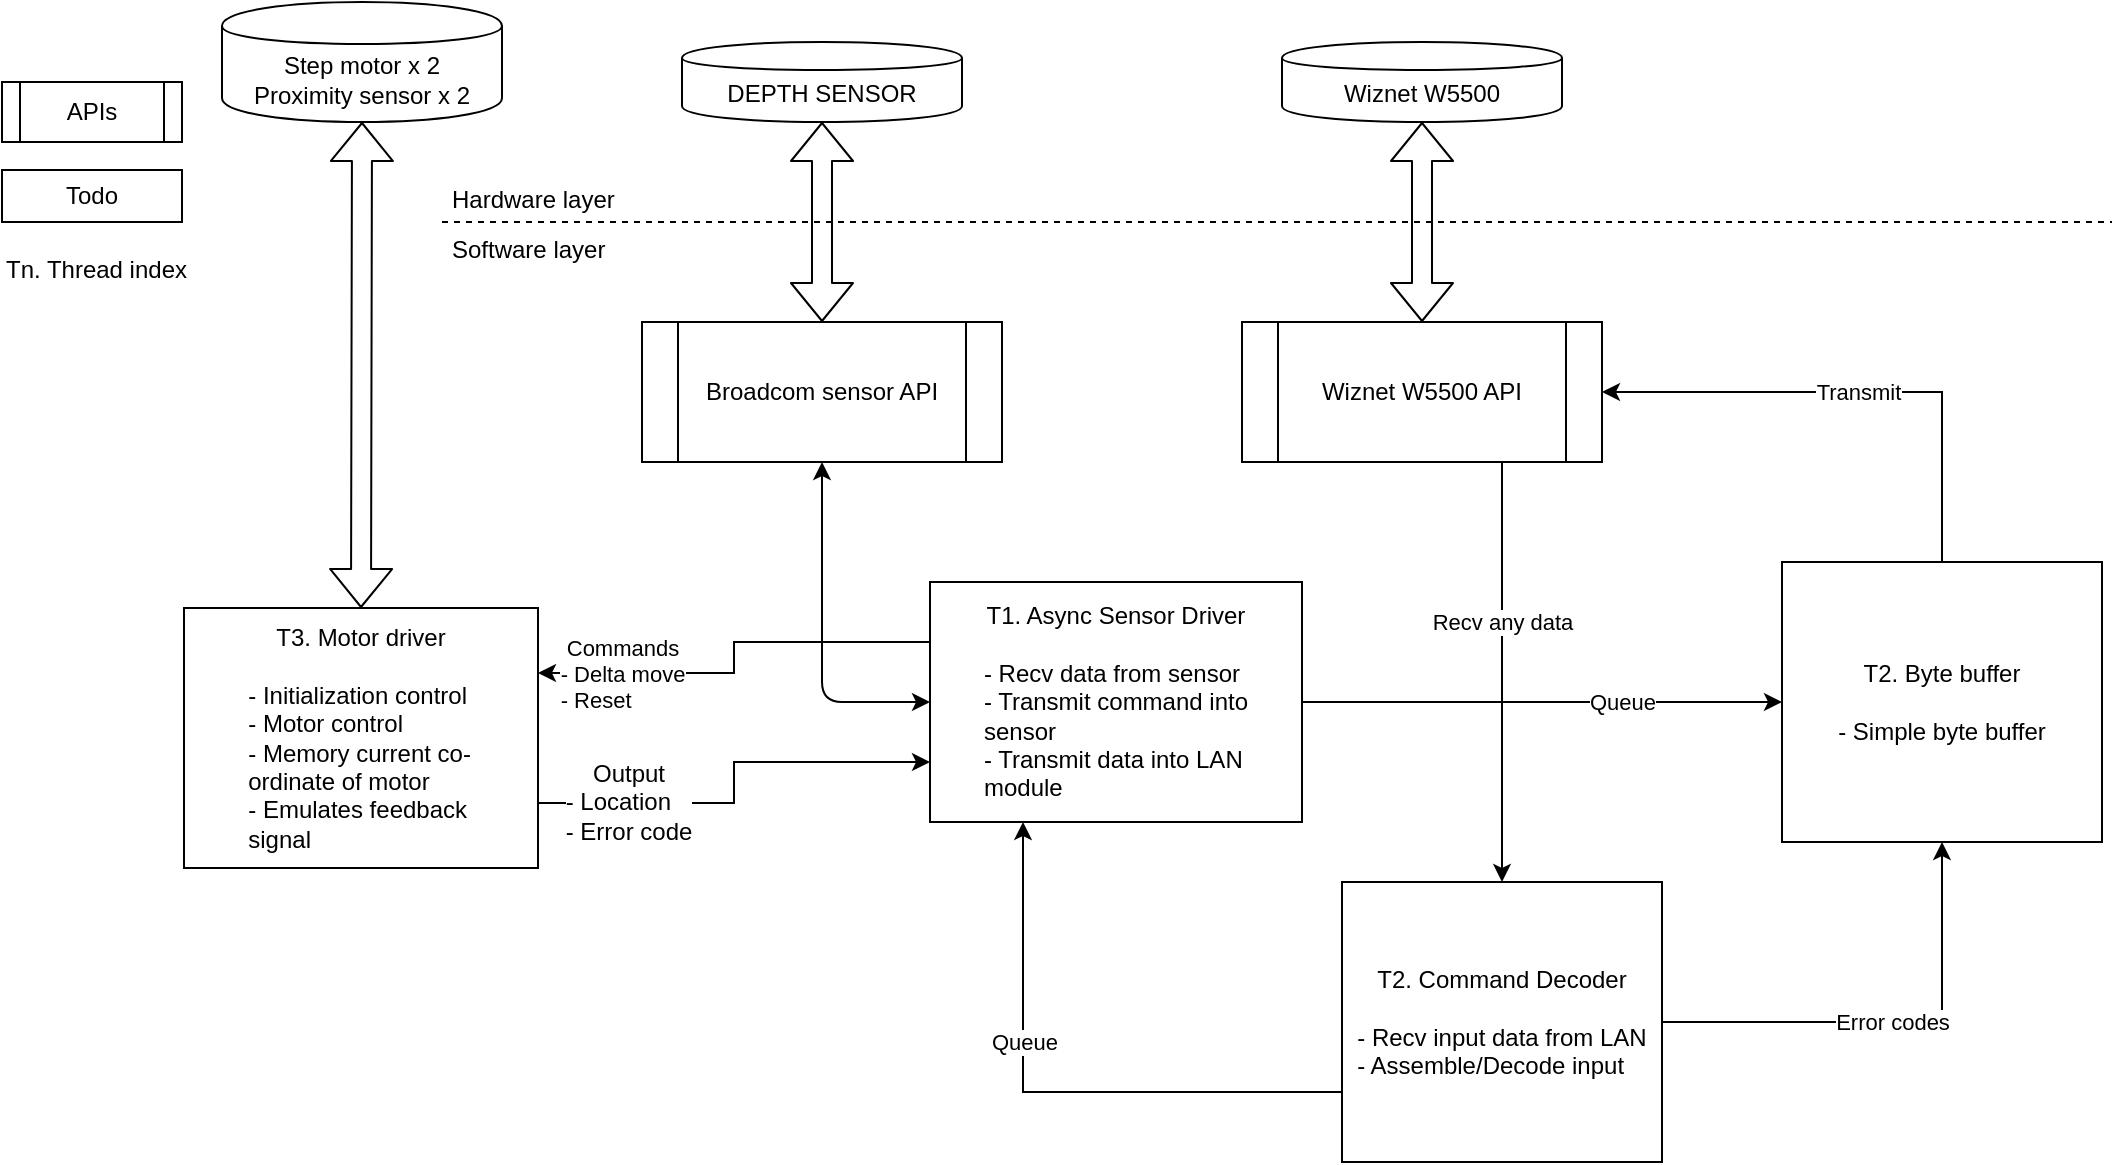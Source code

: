 <mxfile version="10.8.7" type="device"><diagram id="AV2Kv5cjG1G_Qcxm6gjH" name="Page-1"><mxGraphModel dx="1210" dy="808" grid="0" gridSize="10" guides="1" tooltips="1" connect="1" arrows="1" fold="1" page="1" pageScale="1" pageWidth="1169" pageHeight="827" math="0" shadow="0"><root><mxCell id="0"/><mxCell id="1" parent="0"/><mxCell id="w-ki-R5Mbe-H4kruH0Be-6" value="" style="endArrow=none;dashed=1;html=1;" edge="1" parent="1"><mxGeometry width="50" height="50" relative="1" as="geometry"><mxPoint x="280" y="220" as="sourcePoint"/><mxPoint x="1115" y="220" as="targetPoint"/></mxGeometry></mxCell><mxCell id="w-ki-R5Mbe-H4kruH0Be-2" value="DEPTH SENSOR" style="shape=cylinder;whiteSpace=wrap;html=1;boundedLbl=1;backgroundOutline=1;" vertex="1" parent="1"><mxGeometry x="400" y="130" width="140" height="40" as="geometry"/></mxCell><mxCell id="w-ki-R5Mbe-H4kruH0Be-3" value="" style="shape=flexArrow;endArrow=classic;startArrow=classic;html=1;entryX=0.5;entryY=1;entryDx=0;entryDy=0;exitX=0.5;exitY=0;exitDx=0;exitDy=0;" edge="1" parent="1" source="w-ki-R5Mbe-H4kruH0Be-5" target="w-ki-R5Mbe-H4kruH0Be-2"><mxGeometry width="50" height="50" relative="1" as="geometry"><mxPoint x="470" y="250" as="sourcePoint"/><mxPoint x="500" y="200" as="targetPoint"/></mxGeometry></mxCell><mxCell id="w-ki-R5Mbe-H4kruH0Be-5" value="Broadcom sensor API" style="shape=process;whiteSpace=wrap;html=1;backgroundOutline=1;" vertex="1" parent="1"><mxGeometry x="380" y="270" width="180" height="70" as="geometry"/></mxCell><mxCell id="w-ki-R5Mbe-H4kruH0Be-7" value="Hardware layer" style="text;html=1;resizable=0;points=[];autosize=1;align=left;verticalAlign=top;spacingTop=-4;" vertex="1" parent="1"><mxGeometry x="283" y="199" width="100" height="20" as="geometry"/></mxCell><mxCell id="w-ki-R5Mbe-H4kruH0Be-8" value="Software layer" style="text;html=1;resizable=0;points=[];autosize=1;align=left;verticalAlign=top;spacingTop=-4;" vertex="1" parent="1"><mxGeometry x="283" y="224" width="90" height="20" as="geometry"/></mxCell><mxCell id="w-ki-R5Mbe-H4kruH0Be-9" value="APIs" style="shape=process;whiteSpace=wrap;html=1;backgroundOutline=1;" vertex="1" parent="1"><mxGeometry x="60" y="150" width="90" height="30" as="geometry"/></mxCell><mxCell id="w-ki-R5Mbe-H4kruH0Be-10" value="Todo&lt;br&gt;" style="rounded=0;whiteSpace=wrap;html=1;" vertex="1" parent="1"><mxGeometry x="60" y="194" width="90" height="26" as="geometry"/></mxCell><mxCell id="w-ki-R5Mbe-H4kruH0Be-11" value="" style="endArrow=classic;startArrow=classic;html=1;entryX=0.5;entryY=1;entryDx=0;entryDy=0;exitX=0;exitY=0.5;exitDx=0;exitDy=0;" edge="1" parent="1" source="w-ki-R5Mbe-H4kruH0Be-13" target="w-ki-R5Mbe-H4kruH0Be-5"><mxGeometry width="50" height="50" relative="1" as="geometry"><mxPoint x="470" y="410" as="sourcePoint"/><mxPoint x="480" y="360" as="targetPoint"/><Array as="points"><mxPoint x="470" y="460"/></Array></mxGeometry></mxCell><mxCell id="w-ki-R5Mbe-H4kruH0Be-33" value="Queue" style="edgeStyle=orthogonalEdgeStyle;rounded=0;orthogonalLoop=1;jettySize=auto;html=1;entryX=0;entryY=0.5;entryDx=0;entryDy=0;" edge="1" parent="1" source="w-ki-R5Mbe-H4kruH0Be-13" target="w-ki-R5Mbe-H4kruH0Be-30"><mxGeometry x="0.333" relative="1" as="geometry"><mxPoint x="765" y="485" as="targetPoint"/><mxPoint as="offset"/></mxGeometry></mxCell><mxCell id="w-ki-R5Mbe-H4kruH0Be-40" value="Commands&lt;br&gt;&lt;div style=&quot;text-align: left&quot;&gt;- Delta move&lt;/div&gt;&lt;div style=&quot;text-align: left&quot;&gt;- Reset&lt;/div&gt;" style="edgeStyle=orthogonalEdgeStyle;rounded=0;orthogonalLoop=1;jettySize=auto;html=1;exitX=0;exitY=0.25;exitDx=0;exitDy=0;entryX=1;entryY=0.25;entryDx=0;entryDy=0;" edge="1" parent="1" source="w-ki-R5Mbe-H4kruH0Be-13" target="w-ki-R5Mbe-H4kruH0Be-39"><mxGeometry x="0.604" relative="1" as="geometry"><mxPoint as="offset"/></mxGeometry></mxCell><mxCell id="w-ki-R5Mbe-H4kruH0Be-13" value="T1. Async Sensor Driver&lt;br&gt;&lt;br&gt;&lt;div style=&quot;text-align: left&quot;&gt;&lt;span&gt;- Recv data from sensor&lt;/span&gt;&lt;/div&gt;&lt;div style=&quot;text-align: left&quot;&gt;- Transmit command into&lt;br&gt;sensor&lt;/div&gt;&lt;div style=&quot;text-align: left&quot;&gt;- Transmit data into LAN&lt;/div&gt;&lt;div style=&quot;text-align: left&quot;&gt;module&lt;/div&gt;" style="rounded=0;whiteSpace=wrap;html=1;" vertex="1" parent="1"><mxGeometry x="524" y="400" width="186" height="120" as="geometry"/></mxCell><mxCell id="w-ki-R5Mbe-H4kruH0Be-24" value="Recv any data&lt;br&gt;" style="edgeStyle=orthogonalEdgeStyle;rounded=0;orthogonalLoop=1;jettySize=auto;html=1;entryX=0.5;entryY=0;entryDx=0;entryDy=0;" edge="1" parent="1" target="w-ki-R5Mbe-H4kruH0Be-25"><mxGeometry x="-0.143" y="-10" relative="1" as="geometry"><mxPoint x="815" y="550" as="targetPoint"/><mxPoint x="810" y="340" as="sourcePoint"/><Array as="points"><mxPoint x="810" y="430"/><mxPoint x="810" y="430"/></Array><mxPoint x="10" y="-10" as="offset"/></mxGeometry></mxCell><mxCell id="w-ki-R5Mbe-H4kruH0Be-14" value="Wiznet W5500 API" style="shape=process;whiteSpace=wrap;html=1;backgroundOutline=1;" vertex="1" parent="1"><mxGeometry x="680" y="270" width="180" height="70" as="geometry"/></mxCell><mxCell id="w-ki-R5Mbe-H4kruH0Be-17" value="Wiznet W5500" style="shape=cylinder;whiteSpace=wrap;html=1;boundedLbl=1;backgroundOutline=1;" vertex="1" parent="1"><mxGeometry x="700" y="130" width="140" height="40" as="geometry"/></mxCell><mxCell id="w-ki-R5Mbe-H4kruH0Be-19" value="" style="shape=flexArrow;endArrow=classic;startArrow=classic;html=1;exitX=0.5;exitY=0;exitDx=0;exitDy=0;entryX=0.5;entryY=1;entryDx=0;entryDy=0;" edge="1" parent="1" source="w-ki-R5Mbe-H4kruH0Be-14" target="w-ki-R5Mbe-H4kruH0Be-17"><mxGeometry width="50" height="50" relative="1" as="geometry"><mxPoint x="769" y="270" as="sourcePoint"/><mxPoint x="850" y="210" as="targetPoint"/></mxGeometry></mxCell><mxCell id="w-ki-R5Mbe-H4kruH0Be-26" value="Queue&lt;br&gt;" style="edgeStyle=orthogonalEdgeStyle;rounded=0;orthogonalLoop=1;jettySize=auto;html=1;exitX=0;exitY=0.75;exitDx=0;exitDy=0;entryX=0.25;entryY=1;entryDx=0;entryDy=0;" edge="1" parent="1" source="w-ki-R5Mbe-H4kruH0Be-25" target="w-ki-R5Mbe-H4kruH0Be-13"><mxGeometry x="0.082" y="-25" relative="1" as="geometry"><mxPoint x="-25" y="-25" as="offset"/></mxGeometry></mxCell><mxCell id="w-ki-R5Mbe-H4kruH0Be-35" value="Error codes" style="edgeStyle=orthogonalEdgeStyle;rounded=0;orthogonalLoop=1;jettySize=auto;html=1;entryX=0.5;entryY=1;entryDx=0;entryDy=0;" edge="1" parent="1" source="w-ki-R5Mbe-H4kruH0Be-25" target="w-ki-R5Mbe-H4kruH0Be-30"><mxGeometry relative="1" as="geometry"/></mxCell><mxCell id="w-ki-R5Mbe-H4kruH0Be-25" value="T2. Command Decoder&lt;br&gt;&lt;br&gt;&lt;div style=&quot;text-align: left&quot;&gt;- Recv input data from LAN&lt;/div&gt;&lt;div style=&quot;text-align: left&quot;&gt;- Assemble/Decode input&lt;/div&gt;" style="rounded=0;whiteSpace=wrap;html=1;" vertex="1" parent="1"><mxGeometry x="730" y="550" width="160" height="140" as="geometry"/></mxCell><mxCell id="w-ki-R5Mbe-H4kruH0Be-48" value="Transmit" style="edgeStyle=orthogonalEdgeStyle;rounded=0;orthogonalLoop=1;jettySize=auto;html=1;exitX=0.5;exitY=0;exitDx=0;exitDy=0;entryX=1;entryY=0.5;entryDx=0;entryDy=0;" edge="1" parent="1" source="w-ki-R5Mbe-H4kruH0Be-30" target="w-ki-R5Mbe-H4kruH0Be-14"><mxGeometry relative="1" as="geometry"/></mxCell><mxCell id="w-ki-R5Mbe-H4kruH0Be-30" value="T2. Byte buffer&lt;br&gt;&lt;br&gt;&lt;div style=&quot;text-align: left&quot;&gt;&lt;span&gt;- Simple byte buffer&lt;br&gt;&lt;/span&gt;&lt;/div&gt;" style="rounded=0;whiteSpace=wrap;html=1;" vertex="1" parent="1"><mxGeometry x="950" y="390" width="160" height="140" as="geometry"/></mxCell><mxCell id="w-ki-R5Mbe-H4kruH0Be-41" style="edgeStyle=orthogonalEdgeStyle;rounded=0;orthogonalLoop=1;jettySize=auto;html=1;exitX=1;exitY=0.75;exitDx=0;exitDy=0;entryX=0;entryY=0.75;entryDx=0;entryDy=0;" edge="1" parent="1" source="w-ki-R5Mbe-H4kruH0Be-39" target="w-ki-R5Mbe-H4kruH0Be-13"><mxGeometry relative="1" as="geometry"/></mxCell><mxCell id="w-ki-R5Mbe-H4kruH0Be-43" value="Output&lt;br&gt;&lt;div style=&quot;text-align: left&quot;&gt;- Location&lt;/div&gt;&lt;div style=&quot;text-align: left&quot;&gt;- Error code&lt;/div&gt;" style="text;html=1;resizable=0;points=[];align=center;verticalAlign=middle;labelBackgroundColor=#ffffff;" vertex="1" connectable="0" parent="w-ki-R5Mbe-H4kruH0Be-41"><mxGeometry x="-0.705" y="-3" relative="1" as="geometry"><mxPoint x="13" y="-4" as="offset"/></mxGeometry></mxCell><mxCell id="w-ki-R5Mbe-H4kruH0Be-39" value="T3. Motor driver&lt;br&gt;&lt;br&gt;&lt;div style=&quot;text-align: left&quot;&gt;- Initialization control&lt;/div&gt;&lt;div style=&quot;text-align: left&quot;&gt;- Motor control&lt;/div&gt;&lt;div style=&quot;text-align: left&quot;&gt;- Memory current co-&lt;/div&gt;&lt;div style=&quot;text-align: left&quot;&gt;ordinate of motor&lt;/div&gt;&lt;div style=&quot;text-align: left&quot;&gt;- Emulates feedback&amp;nbsp;&lt;/div&gt;&lt;div style=&quot;text-align: left&quot;&gt;signal&lt;/div&gt;" style="rounded=0;whiteSpace=wrap;html=1;" vertex="1" parent="1"><mxGeometry x="151" y="413" width="177" height="130" as="geometry"/></mxCell><mxCell id="w-ki-R5Mbe-H4kruH0Be-44" value="" style="shape=flexArrow;endArrow=classic;startArrow=classic;html=1;exitX=0.5;exitY=0;exitDx=0;exitDy=0;entryX=0.5;entryY=1;entryDx=0;entryDy=0;" edge="1" parent="1" source="w-ki-R5Mbe-H4kruH0Be-39" target="w-ki-R5Mbe-H4kruH0Be-45"><mxGeometry width="50" height="50" relative="1" as="geometry"><mxPoint x="170" y="340" as="sourcePoint"/><mxPoint x="240" y="170" as="targetPoint"/></mxGeometry></mxCell><mxCell id="w-ki-R5Mbe-H4kruH0Be-45" value="Step motor x 2&lt;br&gt;Proximity sensor x 2&lt;br&gt;" style="shape=cylinder;whiteSpace=wrap;html=1;boundedLbl=1;backgroundOutline=1;" vertex="1" parent="1"><mxGeometry x="170" y="110" width="140" height="60" as="geometry"/></mxCell><mxCell id="w-ki-R5Mbe-H4kruH0Be-46" value="Tn. Thread index" style="text;html=1;resizable=0;points=[];autosize=1;align=left;verticalAlign=top;spacingTop=-4;" vertex="1" parent="1"><mxGeometry x="60" y="234" width="110" height="20" as="geometry"/></mxCell></root></mxGraphModel></diagram></mxfile>